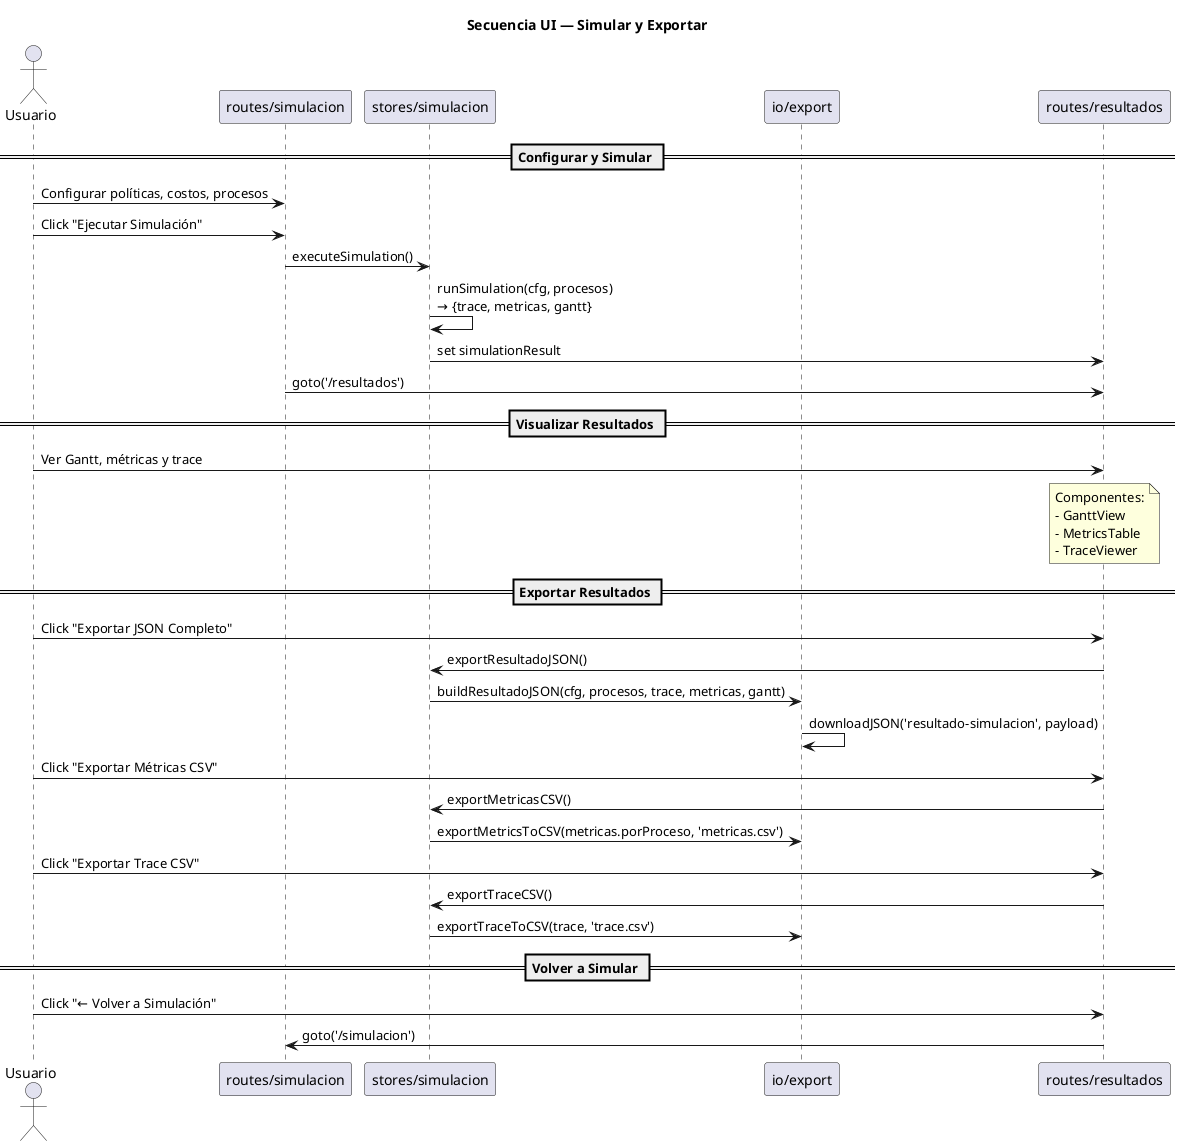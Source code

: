 @startuml secuencia-ui
title Secuencia UI — Simular y Exportar

actor Usuario
participant "routes/simulacion" as Sim
participant "stores/simulacion" as Store
participant "io/export" as Export
participant "routes/resultados" as Res

== Configurar y Simular ==
Usuario -> Sim : Configurar políticas, costos, procesos
Usuario -> Sim : Click "Ejecutar Simulación"
Sim -> Store : executeSimulation()
Store -> Store : runSimulation(cfg, procesos)\n→ {trace, metricas, gantt}
Store -> Res : set simulationResult
Sim -> Res : goto('/resultados')

== Visualizar Resultados ==
Usuario -> Res : Ver Gantt, métricas y trace
note over Res
  Componentes:
  - GanttView
  - MetricsTable 
  - TraceViewer
end note

== Exportar Resultados ==
Usuario -> Res : Click "Exportar JSON Completo"
Res -> Store : exportResultadoJSON()
Store -> Export : buildResultadoJSON(cfg, procesos, trace, metricas, gantt)
Export -> Export : downloadJSON('resultado-simulacion', payload)

Usuario -> Res : Click "Exportar Métricas CSV"
Res -> Store : exportMetricasCSV()
Store -> Export : exportMetricsToCSV(metricas.porProceso, 'metricas.csv')

Usuario -> Res : Click "Exportar Trace CSV"
Res -> Store : exportTraceCSV()
Store -> Export : exportTraceToCSV(trace, 'trace.csv')

== Volver a Simular ==
Usuario -> Res : Click "← Volver a Simulación"
Res -> Sim : goto('/simulacion')
@enduml